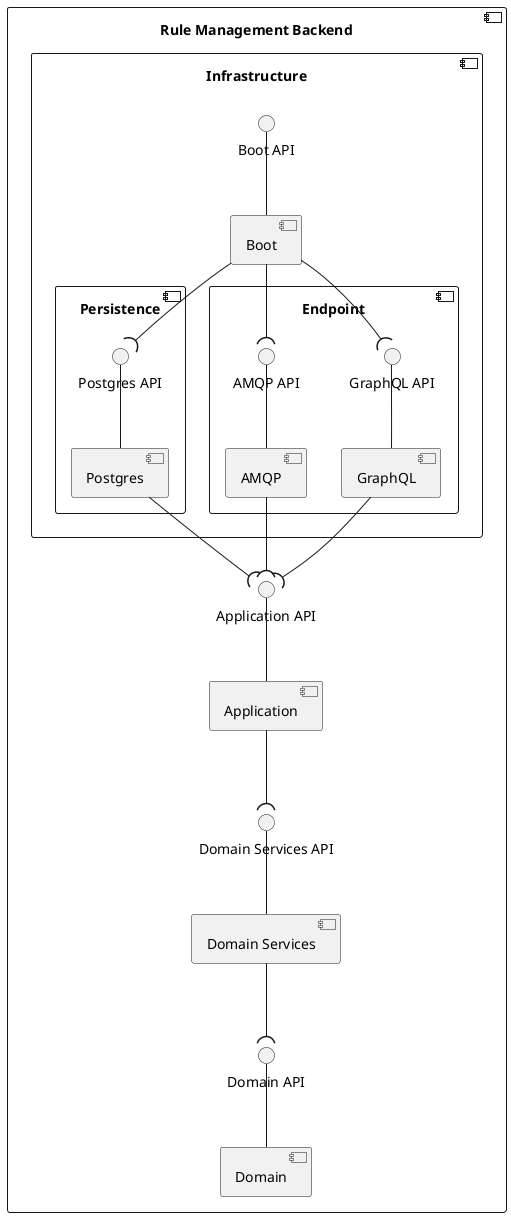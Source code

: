 @startuml logical-view-level3-rule-management-backend

skinparam Monochrome true

component "Rule Management Backend" {
    component "Domain" as DOM
    component "Domain Services" as DOM_SERV
    component "Application" as APP
    component "Infrastructure" as INFRA {
        component "Boot" as BOOT
        component "Persistence" as PERS {
            component "Postgres" as POST
            interface "Postgres API" as POST_API
        }
        component "Endpoint" as ENDPOINT {
            component "GraphQL" as GRAPH
            component "AMQP" as AMQP
            interface "GraphQL API" as GRAPH_API
            interface "AMQP API" as AMQP_API
        }
        interface "Boot API" as BOOT_API
    }

    interface "Domain API" as DOM_API
    interface "Domain Services API" as DOM_SERV_API
    interface "Application API" as APP_API

    DOM_API -- DOM
    APP_API -- APP
    BOOT_API -- BOOT
    AMQP_API -- AMQP
    GRAPH_API -- GRAPH
    POST_API -- POST
    DOM_SERV_API -- DOM_SERV

    DOM_SERV --( DOM_API
    APP --( DOM_SERV_API
    BOOT --( GRAPH_API
    BOOT --( AMQP_API
    BOOT --( POST_API

    GRAPH --( APP_API
    AMQP   --( APP_API
    POST --( APP_API

}

@enduml
